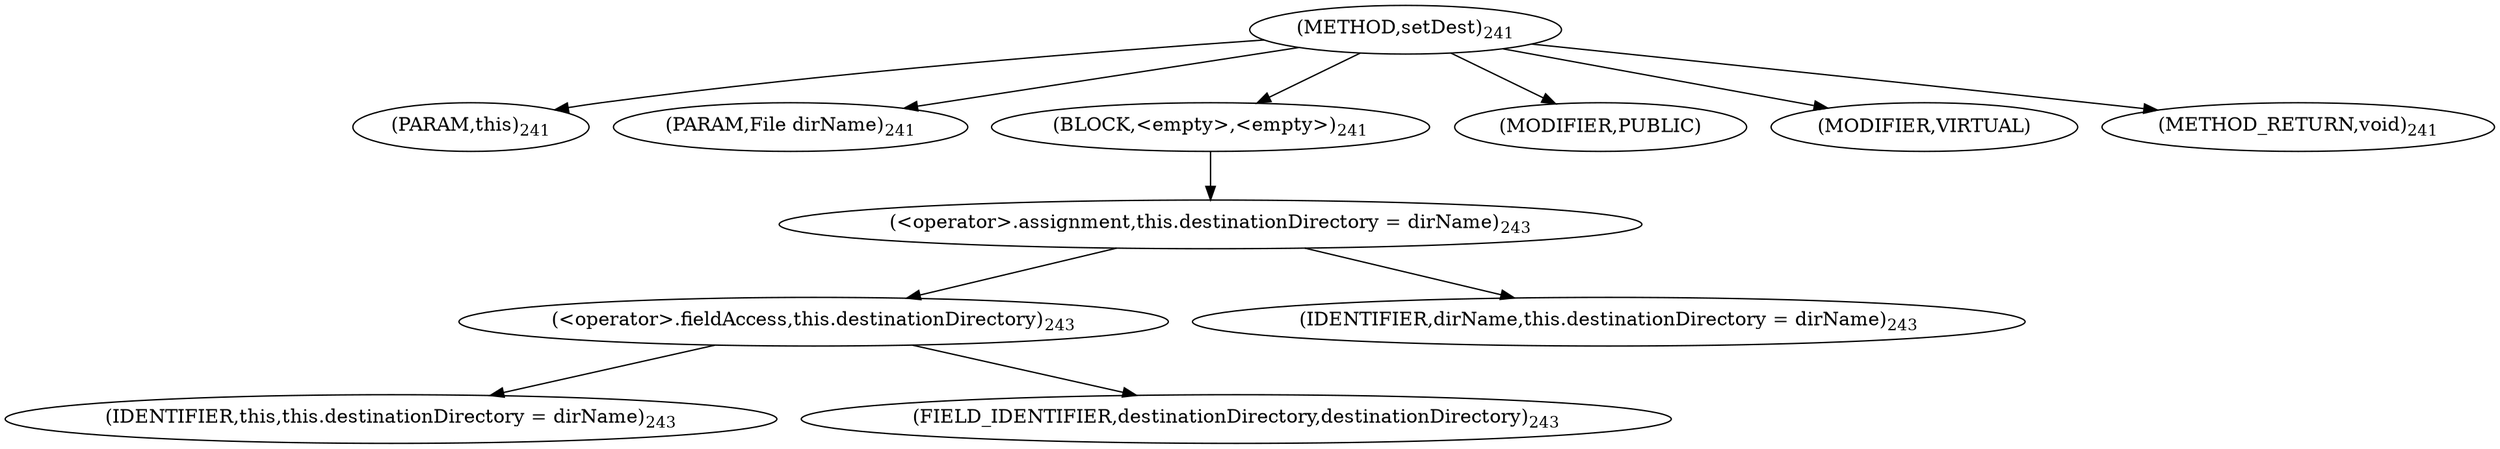 digraph "setDest" {  
"483" [label = <(METHOD,setDest)<SUB>241</SUB>> ]
"484" [label = <(PARAM,this)<SUB>241</SUB>> ]
"485" [label = <(PARAM,File dirName)<SUB>241</SUB>> ]
"486" [label = <(BLOCK,&lt;empty&gt;,&lt;empty&gt;)<SUB>241</SUB>> ]
"487" [label = <(&lt;operator&gt;.assignment,this.destinationDirectory = dirName)<SUB>243</SUB>> ]
"488" [label = <(&lt;operator&gt;.fieldAccess,this.destinationDirectory)<SUB>243</SUB>> ]
"489" [label = <(IDENTIFIER,this,this.destinationDirectory = dirName)<SUB>243</SUB>> ]
"490" [label = <(FIELD_IDENTIFIER,destinationDirectory,destinationDirectory)<SUB>243</SUB>> ]
"491" [label = <(IDENTIFIER,dirName,this.destinationDirectory = dirName)<SUB>243</SUB>> ]
"492" [label = <(MODIFIER,PUBLIC)> ]
"493" [label = <(MODIFIER,VIRTUAL)> ]
"494" [label = <(METHOD_RETURN,void)<SUB>241</SUB>> ]
  "483" -> "484" 
  "483" -> "485" 
  "483" -> "486" 
  "483" -> "492" 
  "483" -> "493" 
  "483" -> "494" 
  "486" -> "487" 
  "487" -> "488" 
  "487" -> "491" 
  "488" -> "489" 
  "488" -> "490" 
}
